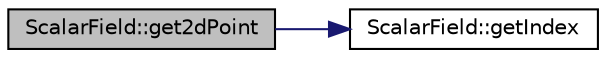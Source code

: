 digraph "ScalarField::get2dPoint"
{
 // LATEX_PDF_SIZE
  edge [fontname="Helvetica",fontsize="10",labelfontname="Helvetica",labelfontsize="10"];
  node [fontname="Helvetica",fontsize="10",shape=record];
  rankdir="LR";
  Node1 [label="ScalarField::get2dPoint",height=0.2,width=0.4,color="black", fillcolor="grey75", style="filled", fontcolor="black",tooltip=" "];
  Node1 -> Node2 [color="midnightblue",fontsize="10",style="solid",fontname="Helvetica"];
  Node2 [label="ScalarField::getIndex",height=0.2,width=0.4,color="black", fillcolor="white", style="filled",URL="$class_scalar_field.html#a3cf872fb00961a510376e953fe9e273a",tooltip=" "];
}
